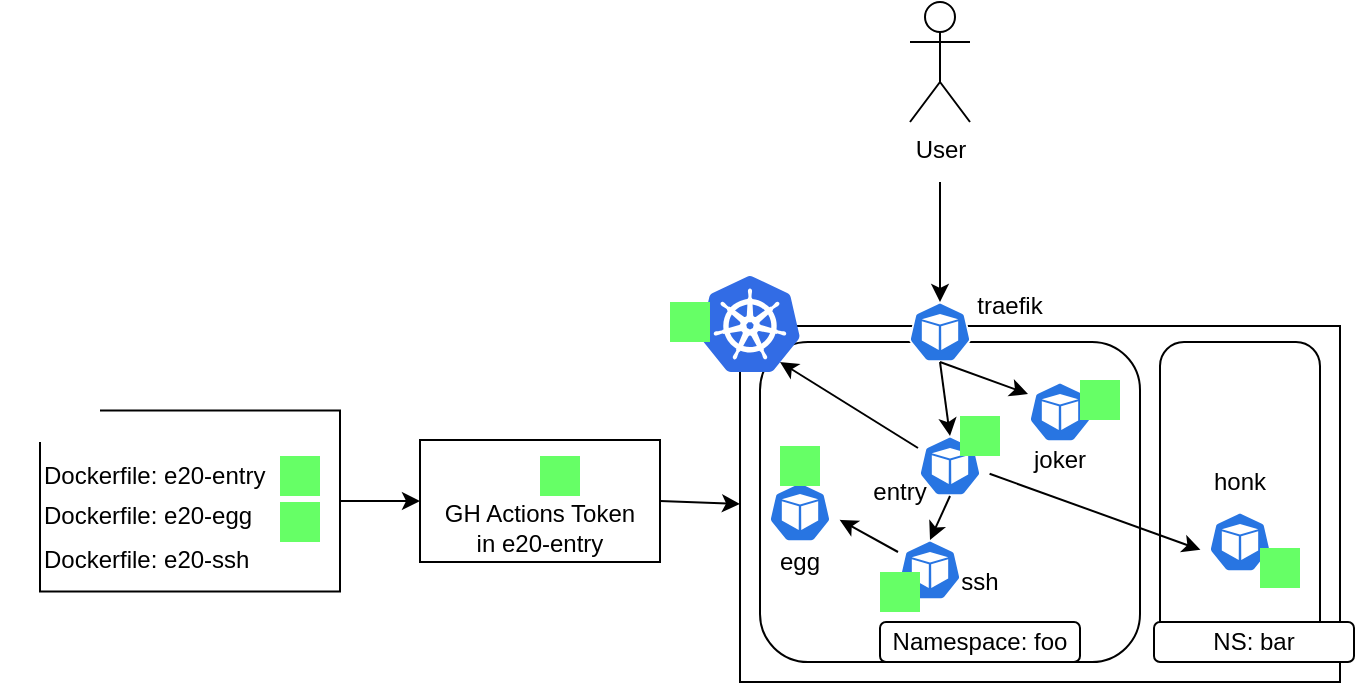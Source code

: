 <mxfile version="12.9.14" type="device"><diagram id="UC7TL6fAMKyLUxWzuUDD" name="Page-1"><mxGraphModel dx="2063" dy="1130" grid="1" gridSize="10" guides="1" tooltips="1" connect="1" arrows="1" fold="1" page="1" pageScale="1" pageWidth="850" pageHeight="1100" math="0" shadow="0"><root><mxCell id="0"/><mxCell id="1" parent="0"/><mxCell id="r0tUmWwMymI0gAtopTR9-10" value="" style="rounded=0;whiteSpace=wrap;html=1;" vertex="1" parent="1"><mxGeometry x="440" y="262" width="300" height="178" as="geometry"/></mxCell><mxCell id="r0tUmWwMymI0gAtopTR9-12" value="" style="rounded=1;whiteSpace=wrap;html=1;" vertex="1" parent="1"><mxGeometry x="450" y="270" width="190" height="160" as="geometry"/></mxCell><mxCell id="r0tUmWwMymI0gAtopTR9-5" value="" style="rounded=0;whiteSpace=wrap;html=1;" vertex="1" parent="1"><mxGeometry x="280" y="319" width="120" height="61" as="geometry"/></mxCell><mxCell id="r0tUmWwMymI0gAtopTR9-4" value="" style="rounded=0;whiteSpace=wrap;html=1;" vertex="1" parent="1"><mxGeometry x="90" y="304.25" width="150" height="90.5" as="geometry"/></mxCell><mxCell id="r0tUmWwMymI0gAtopTR9-3" value="" style="shape=image;html=1;verticalAlign=top;verticalLabelPosition=bottom;labelBackgroundColor=#ffffff;imageAspect=0;aspect=fixed;image=https://cdn0.iconfinder.com/data/icons/octicons/1024/mark-github-128.png;imageBackground=#ffffff;" vertex="1" parent="1"><mxGeometry x="70" y="270" width="50" height="50" as="geometry"/></mxCell><mxCell id="r0tUmWwMymI0gAtopTR9-7" value="" style="shape=image;html=1;verticalAlign=top;verticalLabelPosition=bottom;labelBackgroundColor=#ffffff;imageAspect=0;aspect=fixed;image=https://cdn3.iconfinder.com/data/icons/social-media-2169/24/social_media_social_media_logo_docker-128.png" vertex="1" parent="1"><mxGeometry x="260" y="289" width="58" height="58" as="geometry"/></mxCell><mxCell id="r0tUmWwMymI0gAtopTR9-8" value="" style="endArrow=classic;html=1;exitX=1;exitY=0.5;exitDx=0;exitDy=0;entryX=0;entryY=0.5;entryDx=0;entryDy=0;" edge="1" parent="1" source="r0tUmWwMymI0gAtopTR9-4" target="r0tUmWwMymI0gAtopTR9-5"><mxGeometry width="50" height="50" relative="1" as="geometry"><mxPoint x="400" y="600" as="sourcePoint"/><mxPoint x="450" y="550" as="targetPoint"/></mxGeometry></mxCell><mxCell id="r0tUmWwMymI0gAtopTR9-2" value="" style="aspect=fixed;html=1;points=[];align=center;image;fontSize=12;image=img/lib/mscae/Kubernetes.svg;" vertex="1" parent="1"><mxGeometry x="420" y="237" width="50" height="48" as="geometry"/></mxCell><mxCell id="r0tUmWwMymI0gAtopTR9-11" value="" style="endArrow=classic;html=1;exitX=1;exitY=0.5;exitDx=0;exitDy=0;entryX=0;entryY=0.5;entryDx=0;entryDy=0;" edge="1" parent="1" source="r0tUmWwMymI0gAtopTR9-5" target="r0tUmWwMymI0gAtopTR9-10"><mxGeometry width="50" height="50" relative="1" as="geometry"><mxPoint x="410" y="349.5" as="sourcePoint"/><mxPoint x="460" y="550" as="targetPoint"/></mxGeometry></mxCell><mxCell id="r0tUmWwMymI0gAtopTR9-13" value="" style="html=1;dashed=0;whitespace=wrap;fillColor=#2875E2;strokeColor=#ffffff;points=[[0.005,0.63,0],[0.1,0.2,0],[0.9,0.2,0],[0.5,0,0],[0.995,0.63,0],[0.72,0.99,0],[0.5,1,0],[0.28,0.99,0]];shape=mxgraph.kubernetes.icon;prIcon=pod" vertex="1" parent="1"><mxGeometry x="520" y="250" width="40" height="30" as="geometry"/></mxCell><mxCell id="r0tUmWwMymI0gAtopTR9-14" value="" style="html=1;dashed=0;whitespace=wrap;fillColor=#2875E2;strokeColor=#ffffff;points=[[0.005,0.63,0],[0.1,0.2,0],[0.9,0.2,0],[0.5,0,0],[0.995,0.63,0],[0.72,0.99,0],[0.5,1,0],[0.28,0.99,0]];shape=mxgraph.kubernetes.icon;prIcon=pod" vertex="1" parent="1"><mxGeometry x="525" y="317" width="40" height="30" as="geometry"/></mxCell><mxCell id="r0tUmWwMymI0gAtopTR9-15" value="" style="rounded=1;whiteSpace=wrap;html=1;" vertex="1" parent="1"><mxGeometry x="650" y="270" width="80" height="160" as="geometry"/></mxCell><mxCell id="r0tUmWwMymI0gAtopTR9-16" value="" style="html=1;dashed=0;whitespace=wrap;fillColor=#2875E2;strokeColor=#ffffff;points=[[0.005,0.63,0],[0.1,0.2,0],[0.9,0.2,0],[0.5,0,0],[0.995,0.63,0],[0.72,0.99,0],[0.5,1,0],[0.28,0.99,0]];shape=mxgraph.kubernetes.icon;prIcon=pod" vertex="1" parent="1"><mxGeometry x="450" y="340" width="40" height="30" as="geometry"/></mxCell><mxCell id="r0tUmWwMymI0gAtopTR9-20" value="" style="html=1;dashed=0;whitespace=wrap;fillColor=#2875E2;strokeColor=#ffffff;points=[[0.005,0.63,0],[0.1,0.2,0],[0.9,0.2,0],[0.5,0,0],[0.995,0.63,0],[0.72,0.99,0],[0.5,1,0],[0.28,0.99,0]];shape=mxgraph.kubernetes.icon;prIcon=pod" vertex="1" parent="1"><mxGeometry x="515" y="369" width="40" height="30" as="geometry"/></mxCell><mxCell id="r0tUmWwMymI0gAtopTR9-21" value="" style="html=1;dashed=0;whitespace=wrap;fillColor=#2875E2;strokeColor=#ffffff;points=[[0.005,0.63,0],[0.1,0.2,0],[0.9,0.2,0],[0.5,0,0],[0.995,0.63,0],[0.72,0.99,0],[0.5,1,0],[0.28,0.99,0]];shape=mxgraph.kubernetes.icon;prIcon=pod" vertex="1" parent="1"><mxGeometry x="580" y="290" width="40" height="30" as="geometry"/></mxCell><mxCell id="r0tUmWwMymI0gAtopTR9-24" value="" style="endArrow=classic;html=1;entryX=0.5;entryY=0;entryDx=0;entryDy=0;entryPerimeter=0;" edge="1" parent="1" target="r0tUmWwMymI0gAtopTR9-13"><mxGeometry width="50" height="50" relative="1" as="geometry"><mxPoint x="540" y="190" as="sourcePoint"/><mxPoint x="450" y="550" as="targetPoint"/></mxGeometry></mxCell><mxCell id="r0tUmWwMymI0gAtopTR9-26" value="" style="endArrow=classic;html=1;entryX=0.5;entryY=0;entryDx=0;entryDy=0;entryPerimeter=0;exitX=0.5;exitY=1;exitDx=0;exitDy=0;exitPerimeter=0;" edge="1" parent="1" source="r0tUmWwMymI0gAtopTR9-13" target="r0tUmWwMymI0gAtopTR9-14"><mxGeometry width="50" height="50" relative="1" as="geometry"><mxPoint x="400" y="600" as="sourcePoint"/><mxPoint x="450" y="550" as="targetPoint"/></mxGeometry></mxCell><mxCell id="r0tUmWwMymI0gAtopTR9-27" value="" style="endArrow=classic;html=1;exitX=0.5;exitY=1;exitDx=0;exitDy=0;exitPerimeter=0;entryX=0.1;entryY=0.2;entryDx=0;entryDy=0;entryPerimeter=0;" edge="1" parent="1" source="r0tUmWwMymI0gAtopTR9-13" target="r0tUmWwMymI0gAtopTR9-21"><mxGeometry width="50" height="50" relative="1" as="geometry"><mxPoint x="550" y="286" as="sourcePoint"/><mxPoint x="580" y="340" as="targetPoint"/></mxGeometry></mxCell><mxCell id="r0tUmWwMymI0gAtopTR9-28" value="" style="endArrow=classic;html=1;entryX=0.5;entryY=0;entryDx=0;entryDy=0;entryPerimeter=0;" edge="1" parent="1" target="r0tUmWwMymI0gAtopTR9-20"><mxGeometry width="50" height="50" relative="1" as="geometry"><mxPoint x="545" y="347" as="sourcePoint"/><mxPoint x="450" y="550" as="targetPoint"/></mxGeometry></mxCell><mxCell id="r0tUmWwMymI0gAtopTR9-29" value="" style="html=1;dashed=0;whitespace=wrap;fillColor=#2875E2;strokeColor=#ffffff;points=[[0.005,0.63,0],[0.1,0.2,0],[0.9,0.2,0],[0.5,0,0],[0.995,0.63,0],[0.72,0.99,0],[0.5,1,0],[0.28,0.99,0]];shape=mxgraph.kubernetes.icon;prIcon=pod" vertex="1" parent="1"><mxGeometry x="670" y="355" width="40" height="30" as="geometry"/></mxCell><mxCell id="r0tUmWwMymI0gAtopTR9-30" value="" style="endArrow=classic;html=1;entryX=0.995;entryY=0.63;entryDx=0;entryDy=0;entryPerimeter=0;exitX=0.1;exitY=0.2;exitDx=0;exitDy=0;exitPerimeter=0;" edge="1" parent="1" source="r0tUmWwMymI0gAtopTR9-20" target="r0tUmWwMymI0gAtopTR9-16"><mxGeometry width="50" height="50" relative="1" as="geometry"><mxPoint x="400" y="600" as="sourcePoint"/><mxPoint x="450" y="550" as="targetPoint"/></mxGeometry></mxCell><mxCell id="r0tUmWwMymI0gAtopTR9-31" value="" style="endArrow=classic;html=1;entryX=0.005;entryY=0.63;entryDx=0;entryDy=0;entryPerimeter=0;exitX=0.995;exitY=0.63;exitDx=0;exitDy=0;exitPerimeter=0;" edge="1" parent="1" source="r0tUmWwMymI0gAtopTR9-14" target="r0tUmWwMymI0gAtopTR9-29"><mxGeometry width="50" height="50" relative="1" as="geometry"><mxPoint x="400" y="600" as="sourcePoint"/><mxPoint x="450" y="550" as="targetPoint"/></mxGeometry></mxCell><mxCell id="r0tUmWwMymI0gAtopTR9-32" value="Namespace: foo" style="rounded=1;whiteSpace=wrap;html=1;" vertex="1" parent="1"><mxGeometry x="510" y="410" width="100" height="20" as="geometry"/></mxCell><mxCell id="r0tUmWwMymI0gAtopTR9-33" value="&lt;div&gt;NS: bar&lt;/div&gt;" style="rounded=1;whiteSpace=wrap;html=1;" vertex="1" parent="1"><mxGeometry x="647" y="410" width="100" height="20" as="geometry"/></mxCell><mxCell id="r0tUmWwMymI0gAtopTR9-34" value="honk" style="text;html=1;strokeColor=none;fillColor=none;align=center;verticalAlign=middle;whiteSpace=wrap;rounded=0;" vertex="1" parent="1"><mxGeometry x="670" y="330" width="40" height="20" as="geometry"/></mxCell><mxCell id="r0tUmWwMymI0gAtopTR9-35" value="ssh" style="text;html=1;strokeColor=none;fillColor=none;align=center;verticalAlign=middle;whiteSpace=wrap;rounded=0;" vertex="1" parent="1"><mxGeometry x="540" y="380" width="40" height="20" as="geometry"/></mxCell><mxCell id="r0tUmWwMymI0gAtopTR9-37" value="egg" style="text;html=1;strokeColor=none;fillColor=none;align=center;verticalAlign=middle;whiteSpace=wrap;rounded=0;" vertex="1" parent="1"><mxGeometry x="450" y="370" width="40" height="20" as="geometry"/></mxCell><mxCell id="r0tUmWwMymI0gAtopTR9-38" value="joker" style="text;html=1;strokeColor=none;fillColor=none;align=center;verticalAlign=middle;whiteSpace=wrap;rounded=0;" vertex="1" parent="1"><mxGeometry x="580" y="319" width="40" height="20" as="geometry"/></mxCell><mxCell id="r0tUmWwMymI0gAtopTR9-39" value="entry" style="text;html=1;strokeColor=none;fillColor=none;align=center;verticalAlign=middle;whiteSpace=wrap;rounded=0;" vertex="1" parent="1"><mxGeometry x="500" y="335" width="40" height="20" as="geometry"/></mxCell><mxCell id="r0tUmWwMymI0gAtopTR9-40" value="traefik" style="text;html=1;strokeColor=none;fillColor=none;align=center;verticalAlign=middle;whiteSpace=wrap;rounded=0;" vertex="1" parent="1"><mxGeometry x="555" y="242" width="40" height="20" as="geometry"/></mxCell><mxCell id="r0tUmWwMymI0gAtopTR9-41" value="&lt;div&gt;Dockerfile: e20-entry&lt;/div&gt;" style="text;html=1;strokeColor=none;fillColor=none;align=left;verticalAlign=middle;whiteSpace=wrap;rounded=0;" vertex="1" parent="1"><mxGeometry x="90" y="327" width="130" height="20" as="geometry"/></mxCell><mxCell id="r0tUmWwMymI0gAtopTR9-42" value="&lt;div&gt;Dockerfile: e20-egg&lt;/div&gt;" style="text;html=1;strokeColor=none;fillColor=none;align=left;verticalAlign=middle;whiteSpace=wrap;rounded=0;" vertex="1" parent="1"><mxGeometry x="90" y="347" width="130" height="20" as="geometry"/></mxCell><mxCell id="r0tUmWwMymI0gAtopTR9-43" value="&lt;div&gt;GH Actions Token&lt;/div&gt;&lt;div&gt;in e20-entry&lt;/div&gt;" style="text;html=1;strokeColor=none;fillColor=none;align=center;verticalAlign=middle;whiteSpace=wrap;rounded=0;" vertex="1" parent="1"><mxGeometry x="285" y="353" width="110" height="20" as="geometry"/></mxCell><mxCell id="r0tUmWwMymI0gAtopTR9-44" value="" style="endArrow=classic;html=1;entryX=0.8;entryY=0.896;entryDx=0;entryDy=0;entryPerimeter=0;exitX=0.1;exitY=0.2;exitDx=0;exitDy=0;exitPerimeter=0;" edge="1" parent="1" source="r0tUmWwMymI0gAtopTR9-14" target="r0tUmWwMymI0gAtopTR9-2"><mxGeometry width="50" height="50" relative="1" as="geometry"><mxPoint x="350" y="600" as="sourcePoint"/><mxPoint x="400" y="550" as="targetPoint"/></mxGeometry></mxCell><mxCell id="r0tUmWwMymI0gAtopTR9-46" value="" style="shape=image;html=1;verticalAlign=top;verticalLabelPosition=bottom;labelBackgroundColor=#ffffff;imageAspect=0;aspect=fixed;image=https://cdn2.iconfinder.com/data/icons/easter-2034/48/2-Egg-128.png;imageBackground=#66FF66;" vertex="1" parent="1"><mxGeometry x="210" y="327" width="20" height="20" as="geometry"/></mxCell><mxCell id="r0tUmWwMymI0gAtopTR9-47" value="&lt;div&gt;Dockerfile: e20-ssh&lt;/div&gt;" style="text;html=1;strokeColor=none;fillColor=none;align=left;verticalAlign=middle;whiteSpace=wrap;rounded=0;" vertex="1" parent="1"><mxGeometry x="90" y="369" width="130" height="20" as="geometry"/></mxCell><mxCell id="r0tUmWwMymI0gAtopTR9-48" value="" style="shape=image;html=1;verticalAlign=top;verticalLabelPosition=bottom;labelBackgroundColor=#ffffff;imageAspect=0;aspect=fixed;image=https://cdn2.iconfinder.com/data/icons/easter-2034/48/2-Egg-128.png;imageBackground=#66FF66;" vertex="1" parent="1"><mxGeometry x="210" y="350" width="20" height="20" as="geometry"/></mxCell><mxCell id="r0tUmWwMymI0gAtopTR9-50" value="" style="shape=image;html=1;verticalAlign=top;verticalLabelPosition=bottom;labelBackgroundColor=#ffffff;imageAspect=0;aspect=fixed;image=https://cdn2.iconfinder.com/data/icons/easter-2034/48/2-Egg-128.png;imageBackground=#66FF66;" vertex="1" parent="1"><mxGeometry x="340" y="327" width="20" height="20" as="geometry"/></mxCell><mxCell id="r0tUmWwMymI0gAtopTR9-52" value="" style="shape=image;html=1;verticalAlign=top;verticalLabelPosition=bottom;labelBackgroundColor=#ffffff;imageAspect=0;aspect=fixed;image=https://cdn2.iconfinder.com/data/icons/easter-2034/48/2-Egg-128.png;imageBackground=#66FF66;" vertex="1" parent="1"><mxGeometry x="405" y="250" width="20" height="20" as="geometry"/></mxCell><mxCell id="r0tUmWwMymI0gAtopTR9-53" value="" style="shape=image;html=1;verticalAlign=top;verticalLabelPosition=bottom;labelBackgroundColor=#ffffff;imageAspect=0;aspect=fixed;image=https://cdn2.iconfinder.com/data/icons/easter-2034/48/2-Egg-128.png;imageBackground=#66FF66;" vertex="1" parent="1"><mxGeometry x="460" y="322" width="20" height="20" as="geometry"/></mxCell><mxCell id="r0tUmWwMymI0gAtopTR9-54" value="" style="shape=image;html=1;verticalAlign=top;verticalLabelPosition=bottom;labelBackgroundColor=#ffffff;imageAspect=0;aspect=fixed;image=https://cdn2.iconfinder.com/data/icons/easter-2034/48/2-Egg-128.png;imageBackground=#66FF66;" vertex="1" parent="1"><mxGeometry x="510" y="385" width="20" height="20" as="geometry"/></mxCell><mxCell id="r0tUmWwMymI0gAtopTR9-55" value="" style="shape=image;html=1;verticalAlign=top;verticalLabelPosition=bottom;labelBackgroundColor=#ffffff;imageAspect=0;aspect=fixed;image=https://cdn2.iconfinder.com/data/icons/easter-2034/48/2-Egg-128.png;imageBackground=#66FF66;" vertex="1" parent="1"><mxGeometry x="610" y="289" width="20" height="20" as="geometry"/></mxCell><mxCell id="r0tUmWwMymI0gAtopTR9-57" value="" style="shape=image;html=1;verticalAlign=top;verticalLabelPosition=bottom;labelBackgroundColor=#ffffff;imageAspect=0;aspect=fixed;image=https://cdn2.iconfinder.com/data/icons/easter-2034/48/2-Egg-128.png;imageBackground=#66FF66;" vertex="1" parent="1"><mxGeometry x="700" y="373" width="20" height="20" as="geometry"/></mxCell><mxCell id="r0tUmWwMymI0gAtopTR9-58" value="" style="shape=image;html=1;verticalAlign=top;verticalLabelPosition=bottom;labelBackgroundColor=#ffffff;imageAspect=0;aspect=fixed;image=https://cdn2.iconfinder.com/data/icons/easter-2034/48/2-Egg-128.png;imageBackground=#66FF66;" vertex="1" parent="1"><mxGeometry x="550" y="307" width="20" height="20" as="geometry"/></mxCell><mxCell id="r0tUmWwMymI0gAtopTR9-23" value="&lt;div&gt;User&lt;/div&gt;" style="shape=umlActor;verticalLabelPosition=bottom;labelBackgroundColor=#ffffff;verticalAlign=top;html=1;outlineConnect=0;" vertex="1" parent="1"><mxGeometry x="525" y="100" width="30" height="60" as="geometry"/></mxCell></root></mxGraphModel></diagram></mxfile>